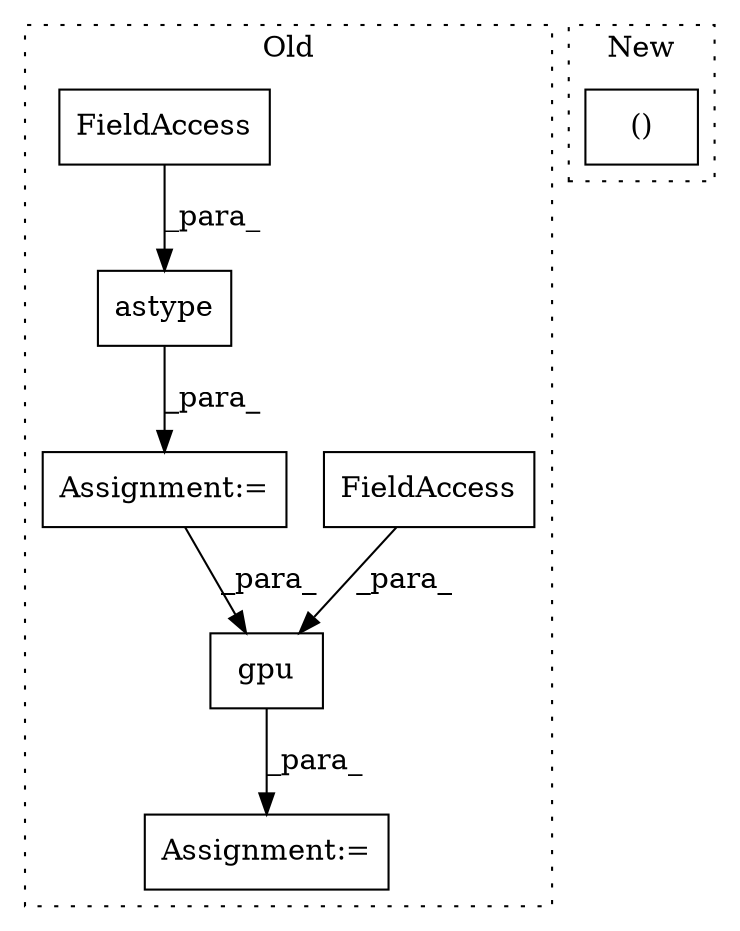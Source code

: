 digraph G {
subgraph cluster0 {
1 [label="gpu" a="32" s="5327,5354" l="4,1" shape="box"];
3 [label="Assignment:=" a="7" s="5317" l="1" shape="box"];
4 [label="Assignment:=" a="7" s="5167" l="1" shape="box"];
5 [label="FieldAccess" a="22" s="5340" l="14" shape="box"];
6 [label="astype" a="32" s="5208,5226" l="7,1" shape="box"];
7 [label="FieldAccess" a="22" s="5215" l="11" shape="box"];
label = "Old";
style="dotted";
}
subgraph cluster1 {
2 [label="()" a="106" s="5319" l="29" shape="box"];
label = "New";
style="dotted";
}
1 -> 3 [label="_para_"];
4 -> 1 [label="_para_"];
5 -> 1 [label="_para_"];
6 -> 4 [label="_para_"];
7 -> 6 [label="_para_"];
}
